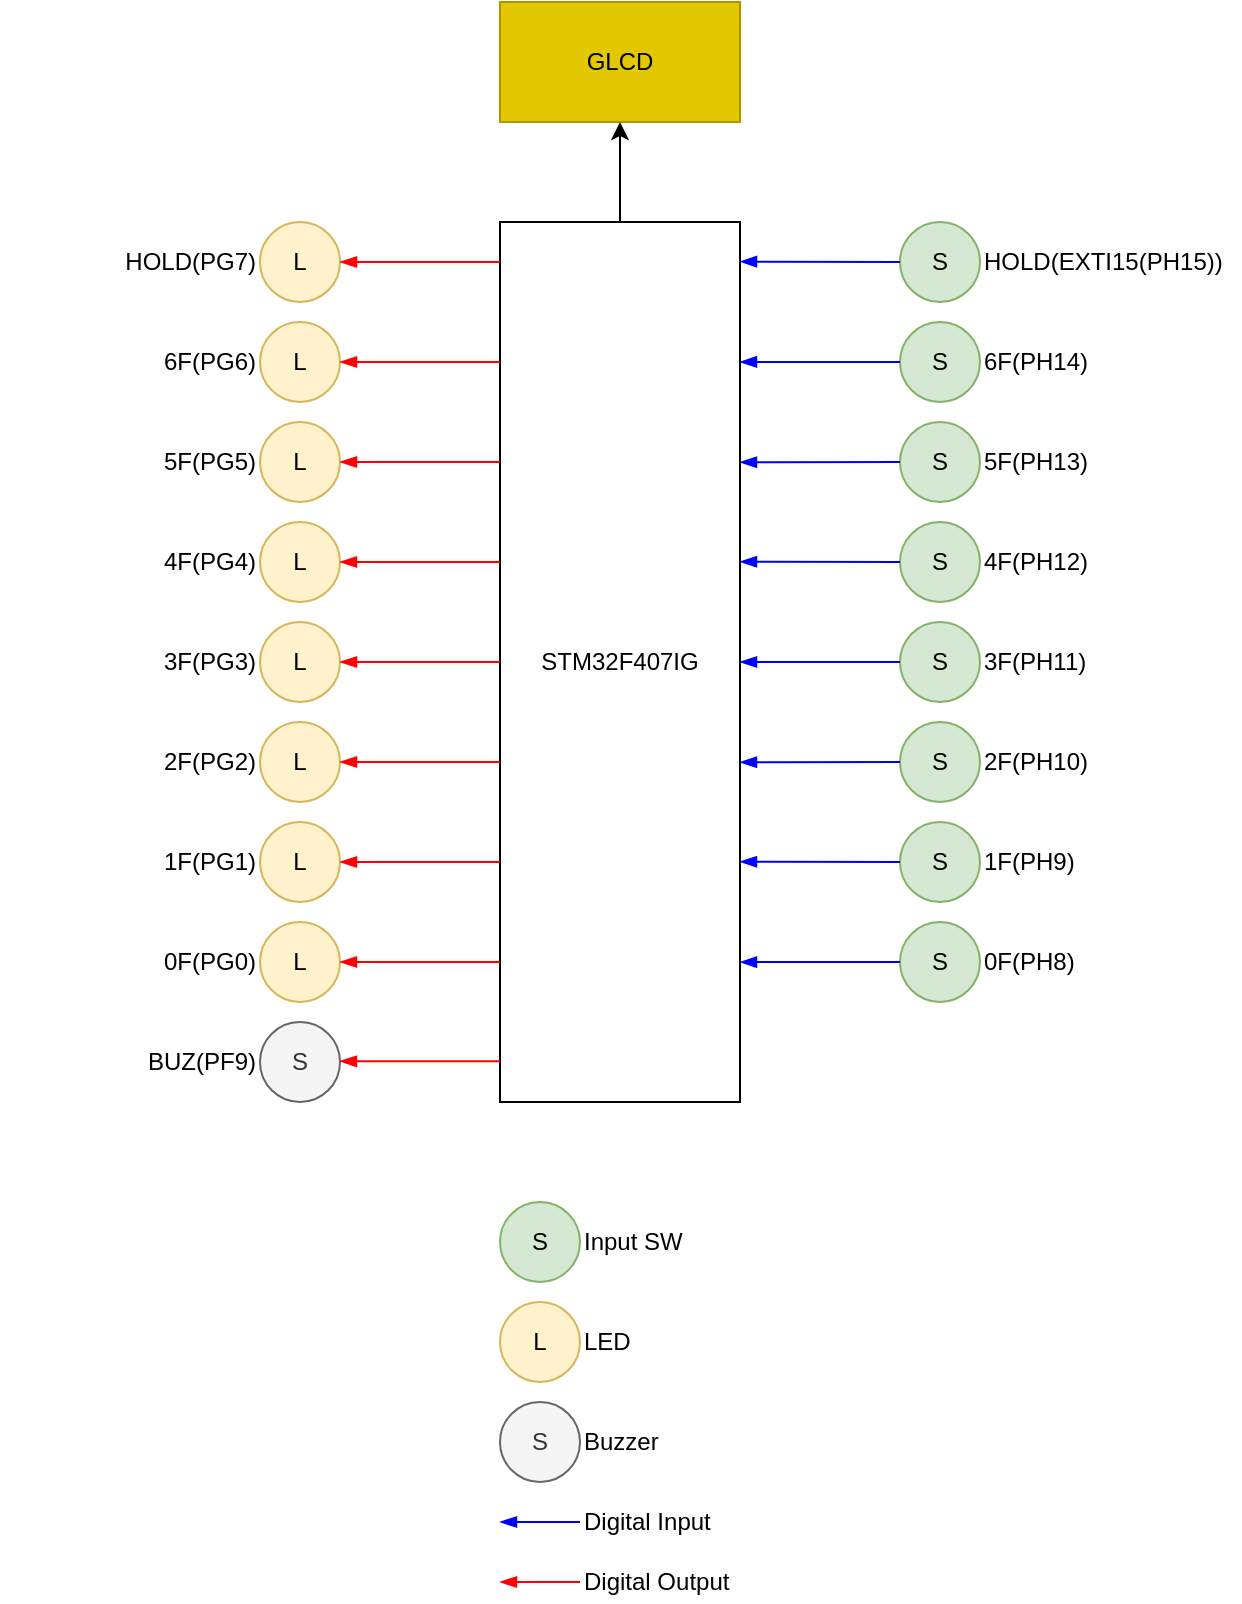 <mxfile version="26.0.16" pages="4">
  <diagram name="페이지-1" id="GDyD6zvoybZVmRcHCBwk">
    <mxGraphModel dx="966" dy="1504" grid="0" gridSize="10" guides="1" tooltips="1" connect="1" arrows="1" fold="1" page="1" pageScale="1" pageWidth="827" pageHeight="1169" math="0" shadow="0">
      <root>
        <mxCell id="0" />
        <mxCell id="1" parent="0" />
        <mxCell id="eUaxezkdCudBJ26S_MaS-29" value="" style="edgeStyle=orthogonalEdgeStyle;rounded=0;orthogonalLoop=1;jettySize=auto;html=1;" edge="1" parent="1" source="eUaxezkdCudBJ26S_MaS-1" target="eUaxezkdCudBJ26S_MaS-28">
          <mxGeometry relative="1" as="geometry" />
        </mxCell>
        <mxCell id="eUaxezkdCudBJ26S_MaS-1" value="STM32F407IG" style="rounded=0;whiteSpace=wrap;html=1;" vertex="1" parent="1">
          <mxGeometry x="300" y="310" width="120" height="440" as="geometry" />
        </mxCell>
        <mxCell id="eUaxezkdCudBJ26S_MaS-2" value="S" style="ellipse;whiteSpace=wrap;html=1;aspect=fixed;direction=south;fillColor=#d5e8d4;strokeColor=#82b366;" vertex="1" parent="1">
          <mxGeometry x="500" y="660" width="40" height="40" as="geometry" />
        </mxCell>
        <mxCell id="eUaxezkdCudBJ26S_MaS-3" value="S" style="ellipse;whiteSpace=wrap;html=1;aspect=fixed;direction=south;fillColor=#d5e8d4;strokeColor=#82b366;" vertex="1" parent="1">
          <mxGeometry x="500" y="610" width="40" height="40" as="geometry" />
        </mxCell>
        <mxCell id="eUaxezkdCudBJ26S_MaS-4" value="S" style="ellipse;whiteSpace=wrap;html=1;aspect=fixed;direction=south;fillColor=#d5e8d4;strokeColor=#82b366;" vertex="1" parent="1">
          <mxGeometry x="500" y="560" width="40" height="40" as="geometry" />
        </mxCell>
        <mxCell id="eUaxezkdCudBJ26S_MaS-5" value="S" style="ellipse;whiteSpace=wrap;html=1;aspect=fixed;direction=south;fillColor=#d5e8d4;strokeColor=#82b366;" vertex="1" parent="1">
          <mxGeometry x="500" y="510" width="40" height="40" as="geometry" />
        </mxCell>
        <mxCell id="eUaxezkdCudBJ26S_MaS-6" value="S" style="ellipse;whiteSpace=wrap;html=1;aspect=fixed;direction=south;fillColor=#d5e8d4;strokeColor=#82b366;" vertex="1" parent="1">
          <mxGeometry x="500" y="460" width="40" height="40" as="geometry" />
        </mxCell>
        <mxCell id="eUaxezkdCudBJ26S_MaS-7" value="S" style="ellipse;whiteSpace=wrap;html=1;aspect=fixed;direction=south;fillColor=#d5e8d4;strokeColor=#82b366;" vertex="1" parent="1">
          <mxGeometry x="500" y="410" width="40" height="40" as="geometry" />
        </mxCell>
        <mxCell id="eUaxezkdCudBJ26S_MaS-8" value="S" style="ellipse;whiteSpace=wrap;html=1;aspect=fixed;direction=south;fillColor=#d5e8d4;strokeColor=#82b366;" vertex="1" parent="1">
          <mxGeometry x="500" y="360" width="40" height="40" as="geometry" />
        </mxCell>
        <mxCell id="eUaxezkdCudBJ26S_MaS-9" value="S" style="ellipse;whiteSpace=wrap;html=1;aspect=fixed;direction=south;fillColor=#d5e8d4;strokeColor=#82b366;" vertex="1" parent="1">
          <mxGeometry x="500" y="310" width="40" height="40" as="geometry" />
        </mxCell>
        <mxCell id="eUaxezkdCudBJ26S_MaS-11" value="" style="endArrow=blockThin;html=1;rounded=0;exitX=0.5;exitY=1;exitDx=0;exitDy=0;endFill=1;strokeColor=#0000FF;entryX=1;entryY=0.045;entryDx=0;entryDy=0;entryPerimeter=0;" edge="1" parent="1" source="eUaxezkdCudBJ26S_MaS-9" target="eUaxezkdCudBJ26S_MaS-1">
          <mxGeometry width="50" height="50" relative="1" as="geometry">
            <mxPoint x="530" y="350" as="sourcePoint" />
            <mxPoint x="430" y="330" as="targetPoint" />
          </mxGeometry>
        </mxCell>
        <mxCell id="eUaxezkdCudBJ26S_MaS-12" value="" style="endArrow=blockThin;html=1;rounded=0;exitX=0.5;exitY=1;exitDx=0;exitDy=0;endFill=1;strokeColor=#0000FF;entryX=1;entryY=0.159;entryDx=0;entryDy=0;entryPerimeter=0;" edge="1" parent="1" source="eUaxezkdCudBJ26S_MaS-8" target="eUaxezkdCudBJ26S_MaS-1">
          <mxGeometry width="50" height="50" relative="1" as="geometry">
            <mxPoint x="510" y="340" as="sourcePoint" />
            <mxPoint x="430" y="380" as="targetPoint" />
          </mxGeometry>
        </mxCell>
        <mxCell id="eUaxezkdCudBJ26S_MaS-13" value="" style="endArrow=blockThin;html=1;rounded=0;exitX=0.5;exitY=1;exitDx=0;exitDy=0;endFill=1;strokeColor=#0000FF;entryX=1;entryY=0.273;entryDx=0;entryDy=0;entryPerimeter=0;" edge="1" parent="1" source="eUaxezkdCudBJ26S_MaS-7" target="eUaxezkdCudBJ26S_MaS-1">
          <mxGeometry width="50" height="50" relative="1" as="geometry">
            <mxPoint x="510" y="390" as="sourcePoint" />
            <mxPoint x="430" y="430" as="targetPoint" />
          </mxGeometry>
        </mxCell>
        <mxCell id="eUaxezkdCudBJ26S_MaS-14" value="" style="endArrow=blockThin;html=1;rounded=0;exitX=0.5;exitY=1;exitDx=0;exitDy=0;endFill=1;strokeColor=#0000FF;entryX=1;entryY=0.386;entryDx=0;entryDy=0;entryPerimeter=0;" edge="1" parent="1" source="eUaxezkdCudBJ26S_MaS-6" target="eUaxezkdCudBJ26S_MaS-1">
          <mxGeometry width="50" height="50" relative="1" as="geometry">
            <mxPoint x="490" y="490" as="sourcePoint" />
            <mxPoint x="430" y="480" as="targetPoint" />
          </mxGeometry>
        </mxCell>
        <mxCell id="eUaxezkdCudBJ26S_MaS-15" value="" style="endArrow=blockThin;html=1;rounded=0;exitX=0.5;exitY=1;exitDx=0;exitDy=0;endFill=1;strokeColor=#0000FF;entryX=1;entryY=0.5;entryDx=0;entryDy=0;" edge="1" parent="1" source="eUaxezkdCudBJ26S_MaS-5" target="eUaxezkdCudBJ26S_MaS-1">
          <mxGeometry width="50" height="50" relative="1" as="geometry">
            <mxPoint x="510" y="490" as="sourcePoint" />
            <mxPoint x="430" y="530" as="targetPoint" />
          </mxGeometry>
        </mxCell>
        <mxCell id="eUaxezkdCudBJ26S_MaS-16" value="" style="endArrow=blockThin;html=1;rounded=0;exitX=0.5;exitY=1;exitDx=0;exitDy=0;endFill=1;strokeColor=#0000FF;entryX=1;entryY=0.614;entryDx=0;entryDy=0;entryPerimeter=0;" edge="1" parent="1" source="eUaxezkdCudBJ26S_MaS-4" target="eUaxezkdCudBJ26S_MaS-1">
          <mxGeometry width="50" height="50" relative="1" as="geometry">
            <mxPoint x="520" y="500" as="sourcePoint" />
            <mxPoint x="430" y="580" as="targetPoint" />
          </mxGeometry>
        </mxCell>
        <mxCell id="eUaxezkdCudBJ26S_MaS-17" value="" style="endArrow=blockThin;html=1;rounded=0;exitX=0.5;exitY=1;exitDx=0;exitDy=0;endFill=1;strokeColor=#0000FF;entryX=1;entryY=0.727;entryDx=0;entryDy=0;entryPerimeter=0;" edge="1" parent="1" source="eUaxezkdCudBJ26S_MaS-3" target="eUaxezkdCudBJ26S_MaS-1">
          <mxGeometry width="50" height="50" relative="1" as="geometry">
            <mxPoint x="510" y="590" as="sourcePoint" />
            <mxPoint x="430" y="630" as="targetPoint" />
            <Array as="points" />
          </mxGeometry>
        </mxCell>
        <mxCell id="eUaxezkdCudBJ26S_MaS-18" value="" style="endArrow=blockThin;html=1;rounded=0;exitX=0.5;exitY=1;exitDx=0;exitDy=0;endFill=1;strokeColor=#0000FF;entryX=1;entryY=0.841;entryDx=0;entryDy=0;entryPerimeter=0;" edge="1" parent="1" source="eUaxezkdCudBJ26S_MaS-2" target="eUaxezkdCudBJ26S_MaS-1">
          <mxGeometry width="50" height="50" relative="1" as="geometry">
            <mxPoint x="510" y="640" as="sourcePoint" />
            <mxPoint x="430" y="680" as="targetPoint" />
          </mxGeometry>
        </mxCell>
        <mxCell id="eUaxezkdCudBJ26S_MaS-19" value="HOLD(EXTI15(PH15))" style="text;html=1;align=left;verticalAlign=middle;whiteSpace=wrap;rounded=0;" vertex="1" parent="1">
          <mxGeometry x="540" y="315" width="130" height="30" as="geometry" />
        </mxCell>
        <mxCell id="eUaxezkdCudBJ26S_MaS-20" value="6F(PH14)" style="text;html=1;align=left;verticalAlign=middle;whiteSpace=wrap;rounded=0;" vertex="1" parent="1">
          <mxGeometry x="540" y="365" width="130" height="30" as="geometry" />
        </mxCell>
        <mxCell id="eUaxezkdCudBJ26S_MaS-21" value="5F(PH13)" style="text;html=1;align=left;verticalAlign=middle;whiteSpace=wrap;rounded=0;" vertex="1" parent="1">
          <mxGeometry x="540" y="415" width="130" height="30" as="geometry" />
        </mxCell>
        <mxCell id="eUaxezkdCudBJ26S_MaS-22" value="4F(PH12)" style="text;html=1;align=left;verticalAlign=middle;whiteSpace=wrap;rounded=0;" vertex="1" parent="1">
          <mxGeometry x="540" y="465" width="130" height="30" as="geometry" />
        </mxCell>
        <mxCell id="eUaxezkdCudBJ26S_MaS-23" value="3F(PH11)" style="text;html=1;align=left;verticalAlign=middle;whiteSpace=wrap;rounded=0;" vertex="1" parent="1">
          <mxGeometry x="540" y="515" width="130" height="30" as="geometry" />
        </mxCell>
        <mxCell id="eUaxezkdCudBJ26S_MaS-24" value="2F(PH10)" style="text;html=1;align=left;verticalAlign=middle;whiteSpace=wrap;rounded=0;" vertex="1" parent="1">
          <mxGeometry x="540" y="565" width="130" height="30" as="geometry" />
        </mxCell>
        <mxCell id="eUaxezkdCudBJ26S_MaS-25" value="1F(PH9)" style="text;html=1;align=left;verticalAlign=middle;whiteSpace=wrap;rounded=0;" vertex="1" parent="1">
          <mxGeometry x="540" y="615" width="130" height="30" as="geometry" />
        </mxCell>
        <mxCell id="eUaxezkdCudBJ26S_MaS-26" value="0F(PH8)" style="text;html=1;align=left;verticalAlign=middle;whiteSpace=wrap;rounded=0;" vertex="1" parent="1">
          <mxGeometry x="540" y="665" width="130" height="30" as="geometry" />
        </mxCell>
        <mxCell id="eUaxezkdCudBJ26S_MaS-28" value="GLCD" style="rounded=0;whiteSpace=wrap;html=1;fillColor=#e3c800;strokeColor=#B09500;fontColor=#000000;" vertex="1" parent="1">
          <mxGeometry x="300" y="200" width="120" height="60" as="geometry" />
        </mxCell>
        <mxCell id="eUaxezkdCudBJ26S_MaS-30" value="L" style="ellipse;whiteSpace=wrap;html=1;aspect=fixed;direction=south;fillColor=#fff2cc;strokeColor=#d6b656;" vertex="1" parent="1">
          <mxGeometry x="180" y="660" width="40" height="40" as="geometry" />
        </mxCell>
        <mxCell id="eUaxezkdCudBJ26S_MaS-31" value="L" style="ellipse;whiteSpace=wrap;html=1;aspect=fixed;direction=south;fillColor=#fff2cc;strokeColor=#d6b656;" vertex="1" parent="1">
          <mxGeometry x="180" y="610" width="40" height="40" as="geometry" />
        </mxCell>
        <mxCell id="eUaxezkdCudBJ26S_MaS-32" value="L" style="ellipse;whiteSpace=wrap;html=1;aspect=fixed;direction=south;fillColor=#fff2cc;strokeColor=#d6b656;" vertex="1" parent="1">
          <mxGeometry x="180" y="560" width="40" height="40" as="geometry" />
        </mxCell>
        <mxCell id="eUaxezkdCudBJ26S_MaS-33" value="L" style="ellipse;whiteSpace=wrap;html=1;aspect=fixed;direction=south;fillColor=#fff2cc;strokeColor=#d6b656;" vertex="1" parent="1">
          <mxGeometry x="180" y="510" width="40" height="40" as="geometry" />
        </mxCell>
        <mxCell id="eUaxezkdCudBJ26S_MaS-34" value="L" style="ellipse;whiteSpace=wrap;html=1;aspect=fixed;direction=south;fillColor=#fff2cc;strokeColor=#d6b656;" vertex="1" parent="1">
          <mxGeometry x="180" y="460" width="40" height="40" as="geometry" />
        </mxCell>
        <mxCell id="eUaxezkdCudBJ26S_MaS-35" value="L" style="ellipse;whiteSpace=wrap;html=1;aspect=fixed;direction=south;fillColor=#fff2cc;strokeColor=#d6b656;" vertex="1" parent="1">
          <mxGeometry x="180" y="410" width="40" height="40" as="geometry" />
        </mxCell>
        <mxCell id="eUaxezkdCudBJ26S_MaS-36" value="L" style="ellipse;whiteSpace=wrap;html=1;aspect=fixed;direction=south;fillColor=#fff2cc;strokeColor=#d6b656;" vertex="1" parent="1">
          <mxGeometry x="180" y="360" width="40" height="40" as="geometry" />
        </mxCell>
        <mxCell id="eUaxezkdCudBJ26S_MaS-37" value="L" style="ellipse;whiteSpace=wrap;html=1;aspect=fixed;direction=south;fillColor=#fff2cc;strokeColor=#d6b656;" vertex="1" parent="1">
          <mxGeometry x="180" y="310" width="40" height="40" as="geometry" />
        </mxCell>
        <mxCell id="eUaxezkdCudBJ26S_MaS-38" value="HOLD(PG7)" style="text;html=1;align=right;verticalAlign=middle;whiteSpace=wrap;rounded=0;" vertex="1" parent="1">
          <mxGeometry x="50" y="315" width="130" height="30" as="geometry" />
        </mxCell>
        <mxCell id="eUaxezkdCudBJ26S_MaS-39" value="6F(PG6)" style="text;html=1;align=right;verticalAlign=middle;whiteSpace=wrap;rounded=0;" vertex="1" parent="1">
          <mxGeometry x="50" y="365" width="130" height="30" as="geometry" />
        </mxCell>
        <mxCell id="eUaxezkdCudBJ26S_MaS-40" value="5F(PG5)" style="text;html=1;align=right;verticalAlign=middle;whiteSpace=wrap;rounded=0;" vertex="1" parent="1">
          <mxGeometry x="50" y="415" width="130" height="30" as="geometry" />
        </mxCell>
        <mxCell id="eUaxezkdCudBJ26S_MaS-41" value="4F(PG4)" style="text;html=1;align=right;verticalAlign=middle;whiteSpace=wrap;rounded=0;" vertex="1" parent="1">
          <mxGeometry x="50" y="465" width="130" height="30" as="geometry" />
        </mxCell>
        <mxCell id="eUaxezkdCudBJ26S_MaS-42" value="3F(PG3)" style="text;html=1;align=right;verticalAlign=middle;whiteSpace=wrap;rounded=0;" vertex="1" parent="1">
          <mxGeometry x="50" y="515" width="130" height="30" as="geometry" />
        </mxCell>
        <mxCell id="eUaxezkdCudBJ26S_MaS-43" value="2F(PG2)" style="text;html=1;align=right;verticalAlign=middle;whiteSpace=wrap;rounded=0;" vertex="1" parent="1">
          <mxGeometry x="50" y="565" width="130" height="30" as="geometry" />
        </mxCell>
        <mxCell id="eUaxezkdCudBJ26S_MaS-44" value="1F(PG1)" style="text;html=1;align=right;verticalAlign=middle;whiteSpace=wrap;rounded=0;" vertex="1" parent="1">
          <mxGeometry x="50" y="615" width="130" height="30" as="geometry" />
        </mxCell>
        <mxCell id="eUaxezkdCudBJ26S_MaS-45" value="0F(PG0)" style="text;html=1;align=right;verticalAlign=middle;whiteSpace=wrap;rounded=0;" vertex="1" parent="1">
          <mxGeometry x="50" y="665" width="130" height="30" as="geometry" />
        </mxCell>
        <mxCell id="eUaxezkdCudBJ26S_MaS-46" value="S" style="ellipse;whiteSpace=wrap;html=1;aspect=fixed;direction=south;fillColor=#f5f5f5;strokeColor=#666666;fontColor=#333333;" vertex="1" parent="1">
          <mxGeometry x="180" y="710" width="40" height="40" as="geometry" />
        </mxCell>
        <mxCell id="eUaxezkdCudBJ26S_MaS-47" value="BUZ(PF9)" style="text;html=1;align=right;verticalAlign=middle;whiteSpace=wrap;rounded=0;" vertex="1" parent="1">
          <mxGeometry x="50" y="715" width="130" height="30" as="geometry" />
        </mxCell>
        <mxCell id="eUaxezkdCudBJ26S_MaS-48" value="" style="endArrow=blockThin;html=1;rounded=0;exitX=0.5;exitY=1;exitDx=0;exitDy=0;entryX=1;entryY=0.051;entryDx=0;entryDy=0;entryPerimeter=0;endFill=1;strokeColor=#FF0000;fillColor=#e51400;" edge="1" parent="1">
          <mxGeometry width="50" height="50" relative="1" as="geometry">
            <mxPoint x="300" y="330" as="sourcePoint" />
            <mxPoint x="220" y="330" as="targetPoint" />
          </mxGeometry>
        </mxCell>
        <mxCell id="eUaxezkdCudBJ26S_MaS-49" value="" style="endArrow=blockThin;html=1;rounded=0;exitX=0.5;exitY=1;exitDx=0;exitDy=0;entryX=1;entryY=0.179;entryDx=0;entryDy=0;entryPerimeter=0;endFill=1;strokeColor=#FF0000;fillColor=#e51400;" edge="1" parent="1">
          <mxGeometry width="50" height="50" relative="1" as="geometry">
            <mxPoint x="300" y="380" as="sourcePoint" />
            <mxPoint x="220" y="380" as="targetPoint" />
          </mxGeometry>
        </mxCell>
        <mxCell id="eUaxezkdCudBJ26S_MaS-50" value="" style="endArrow=blockThin;html=1;rounded=0;exitX=0.5;exitY=1;exitDx=0;exitDy=0;entryX=1;entryY=0.308;entryDx=0;entryDy=0;entryPerimeter=0;endFill=1;strokeColor=#FF0000;fillColor=#e51400;" edge="1" parent="1">
          <mxGeometry width="50" height="50" relative="1" as="geometry">
            <mxPoint x="300" y="430" as="sourcePoint" />
            <mxPoint x="220" y="430" as="targetPoint" />
          </mxGeometry>
        </mxCell>
        <mxCell id="eUaxezkdCudBJ26S_MaS-51" value="" style="endArrow=blockThin;html=1;rounded=0;exitX=0.5;exitY=1;exitDx=0;exitDy=0;entryX=1;entryY=0.436;entryDx=0;entryDy=0;entryPerimeter=0;endFill=1;strokeColor=#FF0000;fillColor=#e51400;" edge="1" parent="1">
          <mxGeometry width="50" height="50" relative="1" as="geometry">
            <mxPoint x="300" y="480" as="sourcePoint" />
            <mxPoint x="220" y="480" as="targetPoint" />
          </mxGeometry>
        </mxCell>
        <mxCell id="eUaxezkdCudBJ26S_MaS-52" value="" style="endArrow=blockThin;html=1;rounded=0;exitX=0.5;exitY=1;exitDx=0;exitDy=0;entryX=1;entryY=0.564;entryDx=0;entryDy=0;entryPerimeter=0;endFill=1;strokeColor=#FF0000;fillColor=#e51400;" edge="1" parent="1">
          <mxGeometry width="50" height="50" relative="1" as="geometry">
            <mxPoint x="300" y="530" as="sourcePoint" />
            <mxPoint x="220" y="530" as="targetPoint" />
          </mxGeometry>
        </mxCell>
        <mxCell id="eUaxezkdCudBJ26S_MaS-53" value="" style="endArrow=blockThin;html=1;rounded=0;exitX=0.5;exitY=1;exitDx=0;exitDy=0;entryX=1;entryY=0.692;entryDx=0;entryDy=0;entryPerimeter=0;endFill=1;strokeColor=#FF0000;fillColor=#e51400;" edge="1" parent="1">
          <mxGeometry width="50" height="50" relative="1" as="geometry">
            <mxPoint x="300" y="580" as="sourcePoint" />
            <mxPoint x="220" y="580" as="targetPoint" />
          </mxGeometry>
        </mxCell>
        <mxCell id="eUaxezkdCudBJ26S_MaS-54" value="" style="endArrow=blockThin;html=1;rounded=0;exitX=0.5;exitY=1;exitDx=0;exitDy=0;entryX=1;entryY=0.821;entryDx=0;entryDy=0;entryPerimeter=0;endFill=1;strokeColor=#FF0000;fillColor=#e51400;" edge="1" parent="1">
          <mxGeometry width="50" height="50" relative="1" as="geometry">
            <mxPoint x="300" y="630" as="sourcePoint" />
            <mxPoint x="220" y="630" as="targetPoint" />
          </mxGeometry>
        </mxCell>
        <mxCell id="eUaxezkdCudBJ26S_MaS-55" value="" style="endArrow=blockThin;html=1;rounded=0;exitX=0.5;exitY=1;exitDx=0;exitDy=0;entryX=1;entryY=0.949;entryDx=0;entryDy=0;entryPerimeter=0;endFill=1;strokeColor=#FF0000;fillColor=#e51400;" edge="1" parent="1">
          <mxGeometry width="50" height="50" relative="1" as="geometry">
            <mxPoint x="300" y="680" as="sourcePoint" />
            <mxPoint x="220" y="680" as="targetPoint" />
          </mxGeometry>
        </mxCell>
        <mxCell id="eUaxezkdCudBJ26S_MaS-56" value="" style="endArrow=blockThin;html=1;rounded=0;exitX=0.5;exitY=1;exitDx=0;exitDy=0;entryX=1;entryY=0.949;entryDx=0;entryDy=0;entryPerimeter=0;endFill=1;strokeColor=#FF0000;fillColor=#e51400;" edge="1" parent="1">
          <mxGeometry width="50" height="50" relative="1" as="geometry">
            <mxPoint x="300" y="729.66" as="sourcePoint" />
            <mxPoint x="220" y="729.66" as="targetPoint" />
          </mxGeometry>
        </mxCell>
        <mxCell id="eUaxezkdCudBJ26S_MaS-57" value="S" style="ellipse;whiteSpace=wrap;html=1;aspect=fixed;direction=south;fillColor=#d5e8d4;strokeColor=#82b366;" vertex="1" parent="1">
          <mxGeometry x="300" y="800" width="40" height="40" as="geometry" />
        </mxCell>
        <mxCell id="eUaxezkdCudBJ26S_MaS-58" value="L" style="ellipse;whiteSpace=wrap;html=1;aspect=fixed;direction=south;fillColor=#fff2cc;strokeColor=#d6b656;" vertex="1" parent="1">
          <mxGeometry x="300" y="850" width="40" height="40" as="geometry" />
        </mxCell>
        <mxCell id="eUaxezkdCudBJ26S_MaS-60" value="S" style="ellipse;whiteSpace=wrap;html=1;aspect=fixed;direction=south;fillColor=#f5f5f5;strokeColor=#666666;fontColor=#333333;" vertex="1" parent="1">
          <mxGeometry x="300" y="900" width="40" height="40" as="geometry" />
        </mxCell>
        <mxCell id="eUaxezkdCudBJ26S_MaS-63" value="Buzzer" style="text;html=1;align=left;verticalAlign=middle;whiteSpace=wrap;rounded=0;" vertex="1" parent="1">
          <mxGeometry x="340" y="905" width="130" height="30" as="geometry" />
        </mxCell>
        <mxCell id="eUaxezkdCudBJ26S_MaS-64" value="LED" style="text;html=1;align=left;verticalAlign=middle;whiteSpace=wrap;rounded=0;" vertex="1" parent="1">
          <mxGeometry x="340" y="855" width="130" height="30" as="geometry" />
        </mxCell>
        <mxCell id="eUaxezkdCudBJ26S_MaS-65" value="Input SW" style="text;html=1;align=left;verticalAlign=middle;whiteSpace=wrap;rounded=0;" vertex="1" parent="1">
          <mxGeometry x="340" y="805" width="130" height="30" as="geometry" />
        </mxCell>
        <mxCell id="eUaxezkdCudBJ26S_MaS-66" value="" style="endArrow=blockThin;html=1;rounded=0;exitX=0;exitY=0.5;exitDx=0;exitDy=0;endFill=1;strokeColor=#0000FF;entryX=1;entryY=0.841;entryDx=0;entryDy=0;entryPerimeter=0;" edge="1" parent="1" source="eUaxezkdCudBJ26S_MaS-68">
          <mxGeometry width="50" height="50" relative="1" as="geometry">
            <mxPoint x="380" y="960" as="sourcePoint" />
            <mxPoint x="300" y="960" as="targetPoint" />
          </mxGeometry>
        </mxCell>
        <mxCell id="eUaxezkdCudBJ26S_MaS-67" value="" style="endArrow=blockThin;html=1;rounded=0;exitX=0;exitY=0.5;exitDx=0;exitDy=0;entryX=1;entryY=0.949;entryDx=0;entryDy=0;entryPerimeter=0;endFill=1;strokeColor=#FF0000;fillColor=#e51400;" edge="1" parent="1" source="eUaxezkdCudBJ26S_MaS-69">
          <mxGeometry width="50" height="50" relative="1" as="geometry">
            <mxPoint x="380" y="990" as="sourcePoint" />
            <mxPoint x="300" y="990" as="targetPoint" />
          </mxGeometry>
        </mxCell>
        <mxCell id="eUaxezkdCudBJ26S_MaS-68" value="Digital Input" style="text;html=1;align=left;verticalAlign=middle;whiteSpace=wrap;rounded=0;" vertex="1" parent="1">
          <mxGeometry x="340" y="950" width="130" height="20" as="geometry" />
        </mxCell>
        <mxCell id="eUaxezkdCudBJ26S_MaS-69" value="Digital Output" style="text;html=1;align=left;verticalAlign=middle;whiteSpace=wrap;rounded=0;" vertex="1" parent="1">
          <mxGeometry x="340" y="980" width="130" height="20" as="geometry" />
        </mxCell>
      </root>
    </mxGraphModel>
  </diagram>
  <diagram id="pkMnPttLO6-Klgf0z0cm" name="페이지-2">
    <mxGraphModel dx="322" dy="501" grid="0" gridSize="10" guides="1" tooltips="1" connect="1" arrows="1" fold="1" page="1" pageScale="1" pageWidth="827" pageHeight="1169" math="0" shadow="0">
      <root>
        <mxCell id="0" />
        <mxCell id="1" parent="0" />
        <mxCell id="5mFwBbBFfRdB1rzs_SZK-1" value="&lt;font style=&quot;color: rgb(0, 0, 255);&quot;&gt;MECHA Elevator(KJW)&lt;/font&gt;&lt;div&gt;&lt;span style=&quot;&quot;&gt;Cur FL: &lt;font style=&quot;color: rgb(255, 0, 0);&quot;&gt;0&lt;/font&gt;&lt;/span&gt;&lt;/div&gt;&lt;div&gt;&lt;span style=&quot;&quot;&gt;Des FL: &lt;font style=&quot;color: rgb(255, 0, 0);&quot;&gt;-&lt;/font&gt;&lt;/span&gt;&lt;/div&gt;" style="rounded=0;whiteSpace=wrap;html=1;align=left;verticalAlign=top;labelBackgroundColor=none;fillColor=#FFFF00;fontColor=default;" vertex="1" parent="1">
          <mxGeometry x="160" y="240" width="160" height="60" as="geometry" />
        </mxCell>
      </root>
    </mxGraphModel>
  </diagram>
  <diagram id="3TzMxnmRhZVyRexubZsj" name="페이지-3">
    <mxGraphModel dx="386" dy="602" grid="0" gridSize="10" guides="1" tooltips="1" connect="1" arrows="1" fold="1" page="1" pageScale="1" pageWidth="827" pageHeight="1169" math="0" shadow="0">
      <root>
        <mxCell id="0" />
        <mxCell id="1" parent="0" />
        <mxCell id="vlsSdNOx9pfseW3gHTT_-1" value="6" style="ellipse;whiteSpace=wrap;html=1;aspect=fixed;direction=south;" vertex="1" parent="1">
          <mxGeometry x="460" y="320" width="40" height="40" as="geometry" />
        </mxCell>
        <mxCell id="vlsSdNOx9pfseW3gHTT_-2" value="5" style="ellipse;whiteSpace=wrap;html=1;aspect=fixed;direction=south;" vertex="1" parent="1">
          <mxGeometry x="410" y="320" width="40" height="40" as="geometry" />
        </mxCell>
        <mxCell id="vlsSdNOx9pfseW3gHTT_-3" value="4" style="ellipse;whiteSpace=wrap;html=1;aspect=fixed;direction=south;" vertex="1" parent="1">
          <mxGeometry x="360" y="320" width="40" height="40" as="geometry" />
        </mxCell>
        <mxCell id="vlsSdNOx9pfseW3gHTT_-4" value="3" style="ellipse;whiteSpace=wrap;html=1;aspect=fixed;direction=south;" vertex="1" parent="1">
          <mxGeometry x="310" y="320" width="40" height="40" as="geometry" />
        </mxCell>
        <mxCell id="vlsSdNOx9pfseW3gHTT_-5" value="2" style="ellipse;whiteSpace=wrap;html=1;aspect=fixed;direction=south;" vertex="1" parent="1">
          <mxGeometry x="260" y="320" width="40" height="40" as="geometry" />
        </mxCell>
        <mxCell id="vlsSdNOx9pfseW3gHTT_-6" value="1" style="ellipse;whiteSpace=wrap;html=1;aspect=fixed;direction=south;" vertex="1" parent="1">
          <mxGeometry x="210" y="320" width="40" height="40" as="geometry" />
        </mxCell>
        <mxCell id="vlsSdNOx9pfseW3gHTT_-7" value="0" style="ellipse;whiteSpace=wrap;html=1;aspect=fixed;direction=south;fillColor=#fff2cc;strokeColor=#d6b656;" vertex="1" parent="1">
          <mxGeometry x="160" y="320" width="40" height="40" as="geometry" />
        </mxCell>
      </root>
    </mxGraphModel>
  </diagram>
  <diagram id="wR2QyLM_ujzWgoK6CJyb" name="페이지-4">
    <mxGraphModel dx="676" dy="1053" grid="0" gridSize="10" guides="1" tooltips="1" connect="1" arrows="1" fold="1" page="1" pageScale="1" pageWidth="827" pageHeight="1169" math="0" shadow="0">
      <root>
        <mxCell id="0" />
        <mxCell id="1" parent="0" />
        <mxCell id="g9RFOnx0v4J_Gy08GWP2-1" value="&lt;font style=&quot;color: rgb(0, 0, 255);&quot;&gt;MECHA Elevator(KJW)&lt;/font&gt;&lt;div&gt;&lt;span style=&quot;&quot;&gt;Cur FL: &lt;font style=&quot;color: rgb(255, 0, 0);&quot;&gt;0&lt;/font&gt;&lt;/span&gt;&lt;/div&gt;&lt;div&gt;&lt;span style=&quot;&quot;&gt;Des FL: &lt;font style=&quot;color: rgb(255, 0, 0);&quot;&gt;-&lt;/font&gt;&lt;/span&gt;&lt;/div&gt;" style="rounded=0;whiteSpace=wrap;html=1;align=left;verticalAlign=top;labelBackgroundColor=none;fillColor=#FFFF00;fontColor=default;" vertex="1" parent="1">
          <mxGeometry x="160" y="240" width="160" height="60" as="geometry" />
        </mxCell>
        <mxCell id="g9RFOnx0v4J_Gy08GWP2-2" value="&lt;font style=&quot;color: rgb(0, 0, 255);&quot;&gt;MECHA Elevator(KJW)&lt;/font&gt;&lt;div&gt;&lt;span style=&quot;&quot;&gt;Cur FL: &lt;font style=&quot;color: rgb(255, 0, 0);&quot;&gt;0&lt;/font&gt;&lt;/span&gt;&lt;/div&gt;&lt;div&gt;Des FL: &lt;font color=&quot;#ff0000&quot;&gt;5&lt;/font&gt;&lt;/div&gt;" style="rounded=0;whiteSpace=wrap;html=1;align=left;verticalAlign=top;labelBackgroundColor=none;fillColor=#FFFF00;fontColor=default;" vertex="1" parent="1">
          <mxGeometry x="400" y="240" width="160" height="60" as="geometry" />
        </mxCell>
        <mxCell id="g9RFOnx0v4J_Gy08GWP2-3" value="&lt;font style=&quot;color: rgb(0, 0, 255);&quot;&gt;MECHA Elevator(KJW)&lt;/font&gt;&lt;div&gt;Cur FL: &lt;font color=&quot;#ff0000&quot;&gt;5&lt;/font&gt;&lt;/div&gt;&lt;div&gt;Des FL: &lt;font color=&quot;#ff0000&quot;&gt;-&lt;/font&gt;&lt;/div&gt;" style="rounded=0;whiteSpace=wrap;html=1;align=left;verticalAlign=top;labelBackgroundColor=none;fillColor=#FFFF00;fontColor=default;" vertex="1" parent="1">
          <mxGeometry x="640" y="240" width="160" height="60" as="geometry" />
        </mxCell>
        <mxCell id="g9RFOnx0v4J_Gy08GWP2-4" value="&lt;font style=&quot;color: rgb(0, 0, 255);&quot;&gt;MECHA Elevator(KJW)&lt;/font&gt;&lt;div&gt;Cur FL: &lt;font color=&quot;#ff0000&quot;&gt;5&lt;/font&gt;&lt;/div&gt;&lt;div&gt;Des FL: &lt;font color=&quot;#ff0000&quot;&gt;3&lt;/font&gt;&lt;/div&gt;" style="rounded=0;whiteSpace=wrap;html=1;align=left;verticalAlign=top;labelBackgroundColor=none;fillColor=#FFFF00;fontColor=default;" vertex="1" parent="1">
          <mxGeometry x="320" y="320" width="160" height="60" as="geometry" />
        </mxCell>
        <mxCell id="g9RFOnx0v4J_Gy08GWP2-5" value="&lt;font style=&quot;color: rgb(0, 0, 255);&quot;&gt;MECHA Elevator(KJW)&lt;/font&gt;&lt;div&gt;Cur FL: &lt;font color=&quot;#ff0000&quot;&gt;3&lt;/font&gt;&lt;/div&gt;&lt;div&gt;&lt;span style=&quot;&quot;&gt;Des FL: &lt;font style=&quot;color: rgb(255, 0, 0);&quot;&gt;-&lt;/font&gt;&lt;/span&gt;&lt;/div&gt;" style="rounded=0;whiteSpace=wrap;html=1;align=left;verticalAlign=top;labelBackgroundColor=none;fillColor=#FFFF00;fontColor=default;" vertex="1" parent="1">
          <mxGeometry x="560" y="320" width="160" height="60" as="geometry" />
        </mxCell>
        <mxCell id="g9RFOnx0v4J_Gy08GWP2-6" value="" style="shape=flexArrow;endArrow=classic;html=1;rounded=0;" edge="1" parent="1">
          <mxGeometry width="50" height="50" relative="1" as="geometry">
            <mxPoint x="330" y="270" as="sourcePoint" />
            <mxPoint x="390" y="270" as="targetPoint" />
          </mxGeometry>
        </mxCell>
        <mxCell id="g9RFOnx0v4J_Gy08GWP2-8" value="5층 입력" style="text;html=1;align=center;verticalAlign=middle;whiteSpace=wrap;rounded=0;" vertex="1" parent="1">
          <mxGeometry x="330" y="290" width="60" height="20" as="geometry" />
        </mxCell>
        <mxCell id="g9RFOnx0v4J_Gy08GWP2-10" value="" style="shape=flexArrow;endArrow=classic;html=1;rounded=0;" edge="1" parent="1">
          <mxGeometry width="50" height="50" relative="1" as="geometry">
            <mxPoint x="570" y="270" as="sourcePoint" />
            <mxPoint x="630" y="270" as="targetPoint" />
          </mxGeometry>
        </mxCell>
        <mxCell id="g9RFOnx0v4J_Gy08GWP2-11" value="5층 도착" style="text;html=1;align=center;verticalAlign=middle;whiteSpace=wrap;rounded=0;" vertex="1" parent="1">
          <mxGeometry x="570" y="290" width="60" height="20" as="geometry" />
        </mxCell>
        <mxCell id="g9RFOnx0v4J_Gy08GWP2-12" value="" style="shape=flexArrow;endArrow=classic;html=1;rounded=0;" edge="1" parent="1">
          <mxGeometry width="50" height="50" relative="1" as="geometry">
            <mxPoint x="250" y="350" as="sourcePoint" />
            <mxPoint x="310" y="350" as="targetPoint" />
          </mxGeometry>
        </mxCell>
        <mxCell id="g9RFOnx0v4J_Gy08GWP2-13" value="3층 입력" style="text;html=1;align=center;verticalAlign=middle;whiteSpace=wrap;rounded=0;" vertex="1" parent="1">
          <mxGeometry x="250" y="370" width="60" height="20" as="geometry" />
        </mxCell>
        <mxCell id="g9RFOnx0v4J_Gy08GWP2-14" value="" style="shape=flexArrow;endArrow=classic;html=1;rounded=0;" edge="1" parent="1">
          <mxGeometry width="50" height="50" relative="1" as="geometry">
            <mxPoint x="490" y="350" as="sourcePoint" />
            <mxPoint x="550" y="350" as="targetPoint" />
          </mxGeometry>
        </mxCell>
        <mxCell id="g9RFOnx0v4J_Gy08GWP2-15" value="3층 도착" style="text;html=1;align=center;verticalAlign=middle;whiteSpace=wrap;rounded=0;" vertex="1" parent="1">
          <mxGeometry x="490" y="370" width="60" height="20" as="geometry" />
        </mxCell>
        <mxCell id="6eoWrOmYm1ZU1w9PFlt4-1" value="6" style="ellipse;whiteSpace=wrap;html=1;aspect=fixed;direction=south;" vertex="1" parent="1">
          <mxGeometry x="460" y="480" width="40" height="40" as="geometry" />
        </mxCell>
        <mxCell id="6eoWrOmYm1ZU1w9PFlt4-2" value="5" style="ellipse;whiteSpace=wrap;html=1;aspect=fixed;direction=south;" vertex="1" parent="1">
          <mxGeometry x="410" y="480" width="40" height="40" as="geometry" />
        </mxCell>
        <mxCell id="6eoWrOmYm1ZU1w9PFlt4-3" value="4" style="ellipse;whiteSpace=wrap;html=1;aspect=fixed;direction=south;" vertex="1" parent="1">
          <mxGeometry x="360" y="480" width="40" height="40" as="geometry" />
        </mxCell>
        <mxCell id="6eoWrOmYm1ZU1w9PFlt4-4" value="3" style="ellipse;whiteSpace=wrap;html=1;aspect=fixed;direction=south;" vertex="1" parent="1">
          <mxGeometry x="310" y="480" width="40" height="40" as="geometry" />
        </mxCell>
        <mxCell id="6eoWrOmYm1ZU1w9PFlt4-5" value="2" style="ellipse;whiteSpace=wrap;html=1;aspect=fixed;direction=south;" vertex="1" parent="1">
          <mxGeometry x="260" y="480" width="40" height="40" as="geometry" />
        </mxCell>
        <mxCell id="6eoWrOmYm1ZU1w9PFlt4-6" value="1" style="ellipse;whiteSpace=wrap;html=1;aspect=fixed;direction=south;" vertex="1" parent="1">
          <mxGeometry x="210" y="480" width="40" height="40" as="geometry" />
        </mxCell>
        <mxCell id="6eoWrOmYm1ZU1w9PFlt4-7" value="0" style="ellipse;whiteSpace=wrap;html=1;aspect=fixed;direction=south;fillColor=#fff2cc;strokeColor=#d6b656;" vertex="1" parent="1">
          <mxGeometry x="160" y="480" width="40" height="40" as="geometry" />
        </mxCell>
        <mxCell id="6eoWrOmYm1ZU1w9PFlt4-8" value="6" style="ellipse;whiteSpace=wrap;html=1;aspect=fixed;direction=south;" vertex="1" parent="1">
          <mxGeometry x="460" y="530" width="40" height="40" as="geometry" />
        </mxCell>
        <mxCell id="6eoWrOmYm1ZU1w9PFlt4-9" value="5" style="ellipse;whiteSpace=wrap;html=1;aspect=fixed;direction=south;" vertex="1" parent="1">
          <mxGeometry x="410" y="530" width="40" height="40" as="geometry" />
        </mxCell>
        <mxCell id="6eoWrOmYm1ZU1w9PFlt4-10" value="4" style="ellipse;whiteSpace=wrap;html=1;aspect=fixed;direction=south;" vertex="1" parent="1">
          <mxGeometry x="360" y="530" width="40" height="40" as="geometry" />
        </mxCell>
        <mxCell id="6eoWrOmYm1ZU1w9PFlt4-11" value="3" style="ellipse;whiteSpace=wrap;html=1;aspect=fixed;direction=south;" vertex="1" parent="1">
          <mxGeometry x="310" y="530" width="40" height="40" as="geometry" />
        </mxCell>
        <mxCell id="6eoWrOmYm1ZU1w9PFlt4-12" value="2" style="ellipse;whiteSpace=wrap;html=1;aspect=fixed;direction=south;" vertex="1" parent="1">
          <mxGeometry x="260" y="530" width="40" height="40" as="geometry" />
        </mxCell>
        <mxCell id="6eoWrOmYm1ZU1w9PFlt4-13" value="1" style="ellipse;whiteSpace=wrap;html=1;aspect=fixed;direction=south;fillColor=#fff2cc;strokeColor=#d6b656;" vertex="1" parent="1">
          <mxGeometry x="210" y="530" width="40" height="40" as="geometry" />
        </mxCell>
        <mxCell id="6eoWrOmYm1ZU1w9PFlt4-14" value="0" style="ellipse;whiteSpace=wrap;html=1;aspect=fixed;direction=south;" vertex="1" parent="1">
          <mxGeometry x="160" y="530" width="40" height="40" as="geometry" />
        </mxCell>
        <mxCell id="6eoWrOmYm1ZU1w9PFlt4-15" value="6" style="ellipse;whiteSpace=wrap;html=1;aspect=fixed;direction=south;" vertex="1" parent="1">
          <mxGeometry x="460" y="580" width="40" height="40" as="geometry" />
        </mxCell>
        <mxCell id="6eoWrOmYm1ZU1w9PFlt4-16" value="5" style="ellipse;whiteSpace=wrap;html=1;aspect=fixed;direction=south;" vertex="1" parent="1">
          <mxGeometry x="410" y="580" width="40" height="40" as="geometry" />
        </mxCell>
        <mxCell id="6eoWrOmYm1ZU1w9PFlt4-17" value="4" style="ellipse;whiteSpace=wrap;html=1;aspect=fixed;direction=south;" vertex="1" parent="1">
          <mxGeometry x="360" y="580" width="40" height="40" as="geometry" />
        </mxCell>
        <mxCell id="6eoWrOmYm1ZU1w9PFlt4-18" value="3" style="ellipse;whiteSpace=wrap;html=1;aspect=fixed;direction=south;" vertex="1" parent="1">
          <mxGeometry x="310" y="580" width="40" height="40" as="geometry" />
        </mxCell>
        <mxCell id="6eoWrOmYm1ZU1w9PFlt4-19" value="2" style="ellipse;whiteSpace=wrap;html=1;aspect=fixed;direction=south;fillColor=#fff2cc;strokeColor=#d6b656;" vertex="1" parent="1">
          <mxGeometry x="260" y="580" width="40" height="40" as="geometry" />
        </mxCell>
        <mxCell id="6eoWrOmYm1ZU1w9PFlt4-20" value="1" style="ellipse;whiteSpace=wrap;html=1;aspect=fixed;direction=south;" vertex="1" parent="1">
          <mxGeometry x="210" y="580" width="40" height="40" as="geometry" />
        </mxCell>
        <mxCell id="6eoWrOmYm1ZU1w9PFlt4-21" value="0" style="ellipse;whiteSpace=wrap;html=1;aspect=fixed;direction=south;" vertex="1" parent="1">
          <mxGeometry x="160" y="580" width="40" height="40" as="geometry" />
        </mxCell>
        <mxCell id="6eoWrOmYm1ZU1w9PFlt4-22" value="6" style="ellipse;whiteSpace=wrap;html=1;aspect=fixed;direction=south;" vertex="1" parent="1">
          <mxGeometry x="460" y="630" width="40" height="40" as="geometry" />
        </mxCell>
        <mxCell id="6eoWrOmYm1ZU1w9PFlt4-23" value="5" style="ellipse;whiteSpace=wrap;html=1;aspect=fixed;direction=south;" vertex="1" parent="1">
          <mxGeometry x="410" y="630" width="40" height="40" as="geometry" />
        </mxCell>
        <mxCell id="6eoWrOmYm1ZU1w9PFlt4-24" value="4" style="ellipse;whiteSpace=wrap;html=1;aspect=fixed;direction=south;" vertex="1" parent="1">
          <mxGeometry x="360" y="630" width="40" height="40" as="geometry" />
        </mxCell>
        <mxCell id="6eoWrOmYm1ZU1w9PFlt4-25" value="3" style="ellipse;whiteSpace=wrap;html=1;aspect=fixed;direction=south;fillColor=#fff2cc;strokeColor=#d6b656;" vertex="1" parent="1">
          <mxGeometry x="310" y="630" width="40" height="40" as="geometry" />
        </mxCell>
        <mxCell id="6eoWrOmYm1ZU1w9PFlt4-26" value="2" style="ellipse;whiteSpace=wrap;html=1;aspect=fixed;direction=south;" vertex="1" parent="1">
          <mxGeometry x="260" y="630" width="40" height="40" as="geometry" />
        </mxCell>
        <mxCell id="6eoWrOmYm1ZU1w9PFlt4-27" value="1" style="ellipse;whiteSpace=wrap;html=1;aspect=fixed;direction=south;" vertex="1" parent="1">
          <mxGeometry x="210" y="630" width="40" height="40" as="geometry" />
        </mxCell>
        <mxCell id="6eoWrOmYm1ZU1w9PFlt4-28" value="0" style="ellipse;whiteSpace=wrap;html=1;aspect=fixed;direction=south;" vertex="1" parent="1">
          <mxGeometry x="160" y="630" width="40" height="40" as="geometry" />
        </mxCell>
        <mxCell id="6eoWrOmYm1ZU1w9PFlt4-29" value="6" style="ellipse;whiteSpace=wrap;html=1;aspect=fixed;direction=south;" vertex="1" parent="1">
          <mxGeometry x="460" y="680" width="40" height="40" as="geometry" />
        </mxCell>
        <mxCell id="6eoWrOmYm1ZU1w9PFlt4-30" value="5" style="ellipse;whiteSpace=wrap;html=1;aspect=fixed;direction=south;" vertex="1" parent="1">
          <mxGeometry x="410" y="680" width="40" height="40" as="geometry" />
        </mxCell>
        <mxCell id="6eoWrOmYm1ZU1w9PFlt4-31" value="4" style="ellipse;whiteSpace=wrap;html=1;aspect=fixed;direction=south;fillColor=#fff2cc;strokeColor=#d6b656;" vertex="1" parent="1">
          <mxGeometry x="360" y="680" width="40" height="40" as="geometry" />
        </mxCell>
        <mxCell id="6eoWrOmYm1ZU1w9PFlt4-32" value="3" style="ellipse;whiteSpace=wrap;html=1;aspect=fixed;direction=south;" vertex="1" parent="1">
          <mxGeometry x="310" y="680" width="40" height="40" as="geometry" />
        </mxCell>
        <mxCell id="6eoWrOmYm1ZU1w9PFlt4-33" value="2" style="ellipse;whiteSpace=wrap;html=1;aspect=fixed;direction=south;" vertex="1" parent="1">
          <mxGeometry x="260" y="680" width="40" height="40" as="geometry" />
        </mxCell>
        <mxCell id="6eoWrOmYm1ZU1w9PFlt4-34" value="1" style="ellipse;whiteSpace=wrap;html=1;aspect=fixed;direction=south;" vertex="1" parent="1">
          <mxGeometry x="210" y="680" width="40" height="40" as="geometry" />
        </mxCell>
        <mxCell id="6eoWrOmYm1ZU1w9PFlt4-35" value="0" style="ellipse;whiteSpace=wrap;html=1;aspect=fixed;direction=south;" vertex="1" parent="1">
          <mxGeometry x="160" y="680" width="40" height="40" as="geometry" />
        </mxCell>
        <mxCell id="6eoWrOmYm1ZU1w9PFlt4-36" value="6" style="ellipse;whiteSpace=wrap;html=1;aspect=fixed;direction=south;" vertex="1" parent="1">
          <mxGeometry x="460" y="730" width="40" height="40" as="geometry" />
        </mxCell>
        <mxCell id="6eoWrOmYm1ZU1w9PFlt4-37" value="5" style="ellipse;whiteSpace=wrap;html=1;aspect=fixed;direction=south;fillColor=#fff2cc;strokeColor=#d6b656;" vertex="1" parent="1">
          <mxGeometry x="410" y="730" width="40" height="40" as="geometry" />
        </mxCell>
        <mxCell id="6eoWrOmYm1ZU1w9PFlt4-38" value="4" style="ellipse;whiteSpace=wrap;html=1;aspect=fixed;direction=south;" vertex="1" parent="1">
          <mxGeometry x="360" y="730" width="40" height="40" as="geometry" />
        </mxCell>
        <mxCell id="6eoWrOmYm1ZU1w9PFlt4-39" value="3" style="ellipse;whiteSpace=wrap;html=1;aspect=fixed;direction=south;" vertex="1" parent="1">
          <mxGeometry x="310" y="730" width="40" height="40" as="geometry" />
        </mxCell>
        <mxCell id="6eoWrOmYm1ZU1w9PFlt4-40" value="2" style="ellipse;whiteSpace=wrap;html=1;aspect=fixed;direction=south;" vertex="1" parent="1">
          <mxGeometry x="260" y="730" width="40" height="40" as="geometry" />
        </mxCell>
        <mxCell id="6eoWrOmYm1ZU1w9PFlt4-41" value="1" style="ellipse;whiteSpace=wrap;html=1;aspect=fixed;direction=south;" vertex="1" parent="1">
          <mxGeometry x="210" y="730" width="40" height="40" as="geometry" />
        </mxCell>
        <mxCell id="6eoWrOmYm1ZU1w9PFlt4-42" value="0" style="ellipse;whiteSpace=wrap;html=1;aspect=fixed;direction=south;" vertex="1" parent="1">
          <mxGeometry x="160" y="730" width="40" height="40" as="geometry" />
        </mxCell>
        <mxCell id="6eoWrOmYm1ZU1w9PFlt4-43" value="6" style="ellipse;whiteSpace=wrap;html=1;aspect=fixed;direction=south;" vertex="1" parent="1">
          <mxGeometry x="460" y="780" width="40" height="40" as="geometry" />
        </mxCell>
        <mxCell id="6eoWrOmYm1ZU1w9PFlt4-44" value="5" style="ellipse;whiteSpace=wrap;html=1;aspect=fixed;direction=south;fillColor=#fff2cc;strokeColor=#d6b656;" vertex="1" parent="1">
          <mxGeometry x="410" y="780" width="40" height="40" as="geometry" />
        </mxCell>
        <mxCell id="6eoWrOmYm1ZU1w9PFlt4-45" value="4" style="ellipse;whiteSpace=wrap;html=1;aspect=fixed;direction=south;" vertex="1" parent="1">
          <mxGeometry x="360" y="780" width="40" height="40" as="geometry" />
        </mxCell>
        <mxCell id="6eoWrOmYm1ZU1w9PFlt4-46" value="3" style="ellipse;whiteSpace=wrap;html=1;aspect=fixed;direction=south;" vertex="1" parent="1">
          <mxGeometry x="310" y="780" width="40" height="40" as="geometry" />
        </mxCell>
        <mxCell id="6eoWrOmYm1ZU1w9PFlt4-47" value="2" style="ellipse;whiteSpace=wrap;html=1;aspect=fixed;direction=south;" vertex="1" parent="1">
          <mxGeometry x="260" y="780" width="40" height="40" as="geometry" />
        </mxCell>
        <mxCell id="6eoWrOmYm1ZU1w9PFlt4-48" value="1" style="ellipse;whiteSpace=wrap;html=1;aspect=fixed;direction=south;" vertex="1" parent="1">
          <mxGeometry x="210" y="780" width="40" height="40" as="geometry" />
        </mxCell>
        <mxCell id="6eoWrOmYm1ZU1w9PFlt4-49" value="0" style="ellipse;whiteSpace=wrap;html=1;aspect=fixed;direction=south;" vertex="1" parent="1">
          <mxGeometry x="160" y="780" width="40" height="40" as="geometry" />
        </mxCell>
        <mxCell id="6eoWrOmYm1ZU1w9PFlt4-50" value="6" style="ellipse;whiteSpace=wrap;html=1;aspect=fixed;direction=south;" vertex="1" parent="1">
          <mxGeometry x="460" y="830" width="40" height="40" as="geometry" />
        </mxCell>
        <mxCell id="6eoWrOmYm1ZU1w9PFlt4-51" value="5" style="ellipse;whiteSpace=wrap;html=1;aspect=fixed;direction=south;" vertex="1" parent="1">
          <mxGeometry x="410" y="830" width="40" height="40" as="geometry" />
        </mxCell>
        <mxCell id="6eoWrOmYm1ZU1w9PFlt4-52" value="4" style="ellipse;whiteSpace=wrap;html=1;aspect=fixed;direction=south;fillColor=#fff2cc;strokeColor=#d6b656;" vertex="1" parent="1">
          <mxGeometry x="360" y="830" width="40" height="40" as="geometry" />
        </mxCell>
        <mxCell id="6eoWrOmYm1ZU1w9PFlt4-53" value="3" style="ellipse;whiteSpace=wrap;html=1;aspect=fixed;direction=south;" vertex="1" parent="1">
          <mxGeometry x="310" y="830" width="40" height="40" as="geometry" />
        </mxCell>
        <mxCell id="6eoWrOmYm1ZU1w9PFlt4-54" value="2" style="ellipse;whiteSpace=wrap;html=1;aspect=fixed;direction=south;" vertex="1" parent="1">
          <mxGeometry x="260" y="830" width="40" height="40" as="geometry" />
        </mxCell>
        <mxCell id="6eoWrOmYm1ZU1w9PFlt4-55" value="1" style="ellipse;whiteSpace=wrap;html=1;aspect=fixed;direction=south;" vertex="1" parent="1">
          <mxGeometry x="210" y="830" width="40" height="40" as="geometry" />
        </mxCell>
        <mxCell id="6eoWrOmYm1ZU1w9PFlt4-56" value="0" style="ellipse;whiteSpace=wrap;html=1;aspect=fixed;direction=south;" vertex="1" parent="1">
          <mxGeometry x="160" y="830" width="40" height="40" as="geometry" />
        </mxCell>
        <mxCell id="6eoWrOmYm1ZU1w9PFlt4-57" value="6" style="ellipse;whiteSpace=wrap;html=1;aspect=fixed;direction=south;" vertex="1" parent="1">
          <mxGeometry x="460" y="880" width="40" height="40" as="geometry" />
        </mxCell>
        <mxCell id="6eoWrOmYm1ZU1w9PFlt4-58" value="5" style="ellipse;whiteSpace=wrap;html=1;aspect=fixed;direction=south;" vertex="1" parent="1">
          <mxGeometry x="410" y="880" width="40" height="40" as="geometry" />
        </mxCell>
        <mxCell id="6eoWrOmYm1ZU1w9PFlt4-59" value="4" style="ellipse;whiteSpace=wrap;html=1;aspect=fixed;direction=south;" vertex="1" parent="1">
          <mxGeometry x="360" y="880" width="40" height="40" as="geometry" />
        </mxCell>
        <mxCell id="6eoWrOmYm1ZU1w9PFlt4-60" value="3" style="ellipse;whiteSpace=wrap;html=1;aspect=fixed;direction=south;fillColor=#fff2cc;strokeColor=#d6b656;" vertex="1" parent="1">
          <mxGeometry x="310" y="880" width="40" height="40" as="geometry" />
        </mxCell>
        <mxCell id="6eoWrOmYm1ZU1w9PFlt4-61" value="2" style="ellipse;whiteSpace=wrap;html=1;aspect=fixed;direction=south;" vertex="1" parent="1">
          <mxGeometry x="260" y="880" width="40" height="40" as="geometry" />
        </mxCell>
        <mxCell id="6eoWrOmYm1ZU1w9PFlt4-62" value="1" style="ellipse;whiteSpace=wrap;html=1;aspect=fixed;direction=south;" vertex="1" parent="1">
          <mxGeometry x="210" y="880" width="40" height="40" as="geometry" />
        </mxCell>
        <mxCell id="6eoWrOmYm1ZU1w9PFlt4-63" value="0" style="ellipse;whiteSpace=wrap;html=1;aspect=fixed;direction=south;" vertex="1" parent="1">
          <mxGeometry x="160" y="880" width="40" height="40" as="geometry" />
        </mxCell>
        <mxCell id="6eoWrOmYm1ZU1w9PFlt4-64" value="초기 상태(0F) → Input SW5(5F), 부저 1회" style="text;html=1;align=left;verticalAlign=middle;whiteSpace=wrap;rounded=0;" vertex="1" parent="1">
          <mxGeometry x="510" y="485" width="230" height="30" as="geometry" />
        </mxCell>
        <mxCell id="6eoWrOmYm1ZU1w9PFlt4-65" value="1초 후 상태" style="text;html=1;align=left;verticalAlign=middle;whiteSpace=wrap;rounded=0;" vertex="1" parent="1">
          <mxGeometry x="510" y="535" width="230" height="30" as="geometry" />
        </mxCell>
        <mxCell id="6eoWrOmYm1ZU1w9PFlt4-66" value="1초 후 상태" style="text;html=1;align=left;verticalAlign=middle;whiteSpace=wrap;rounded=0;" vertex="1" parent="1">
          <mxGeometry x="510" y="585" width="230" height="30" as="geometry" />
        </mxCell>
        <mxCell id="6eoWrOmYm1ZU1w9PFlt4-68" value="1초 후 상태" style="text;html=1;align=left;verticalAlign=middle;whiteSpace=wrap;rounded=0;" vertex="1" parent="1">
          <mxGeometry x="510" y="635" width="230" height="30" as="geometry" />
        </mxCell>
        <mxCell id="6eoWrOmYm1ZU1w9PFlt4-69" value="1초 후 상태" style="text;html=1;align=left;verticalAlign=middle;whiteSpace=wrap;rounded=0;" vertex="1" parent="1">
          <mxGeometry x="510" y="685" width="230" height="30" as="geometry" />
        </mxCell>
        <mxCell id="6eoWrOmYm1ZU1w9PFlt4-70" value="1초 후 상태 (목표 층 도착, 부저 3회)" style="text;html=1;align=left;verticalAlign=middle;whiteSpace=wrap;rounded=0;" vertex="1" parent="1">
          <mxGeometry x="510" y="735" width="230" height="30" as="geometry" />
        </mxCell>
        <mxCell id="6eoWrOmYm1ZU1w9PFlt4-71" value="Input SW3(3F), 부저 1회" style="text;html=1;align=left;verticalAlign=middle;whiteSpace=wrap;rounded=0;" vertex="1" parent="1">
          <mxGeometry x="510" y="785" width="230" height="30" as="geometry" />
        </mxCell>
        <mxCell id="6eoWrOmYm1ZU1w9PFlt4-72" value="1초 후 상태" style="text;html=1;align=left;verticalAlign=middle;whiteSpace=wrap;rounded=0;" vertex="1" parent="1">
          <mxGeometry x="510" y="835" width="230" height="30" as="geometry" />
        </mxCell>
        <mxCell id="6eoWrOmYm1ZU1w9PFlt4-73" value="1초 후 상태(부저 3회)" style="text;html=1;align=left;verticalAlign=middle;whiteSpace=wrap;rounded=0;" vertex="1" parent="1">
          <mxGeometry x="510" y="885" width="230" height="30" as="geometry" />
        </mxCell>
      </root>
    </mxGraphModel>
  </diagram>
</mxfile>
